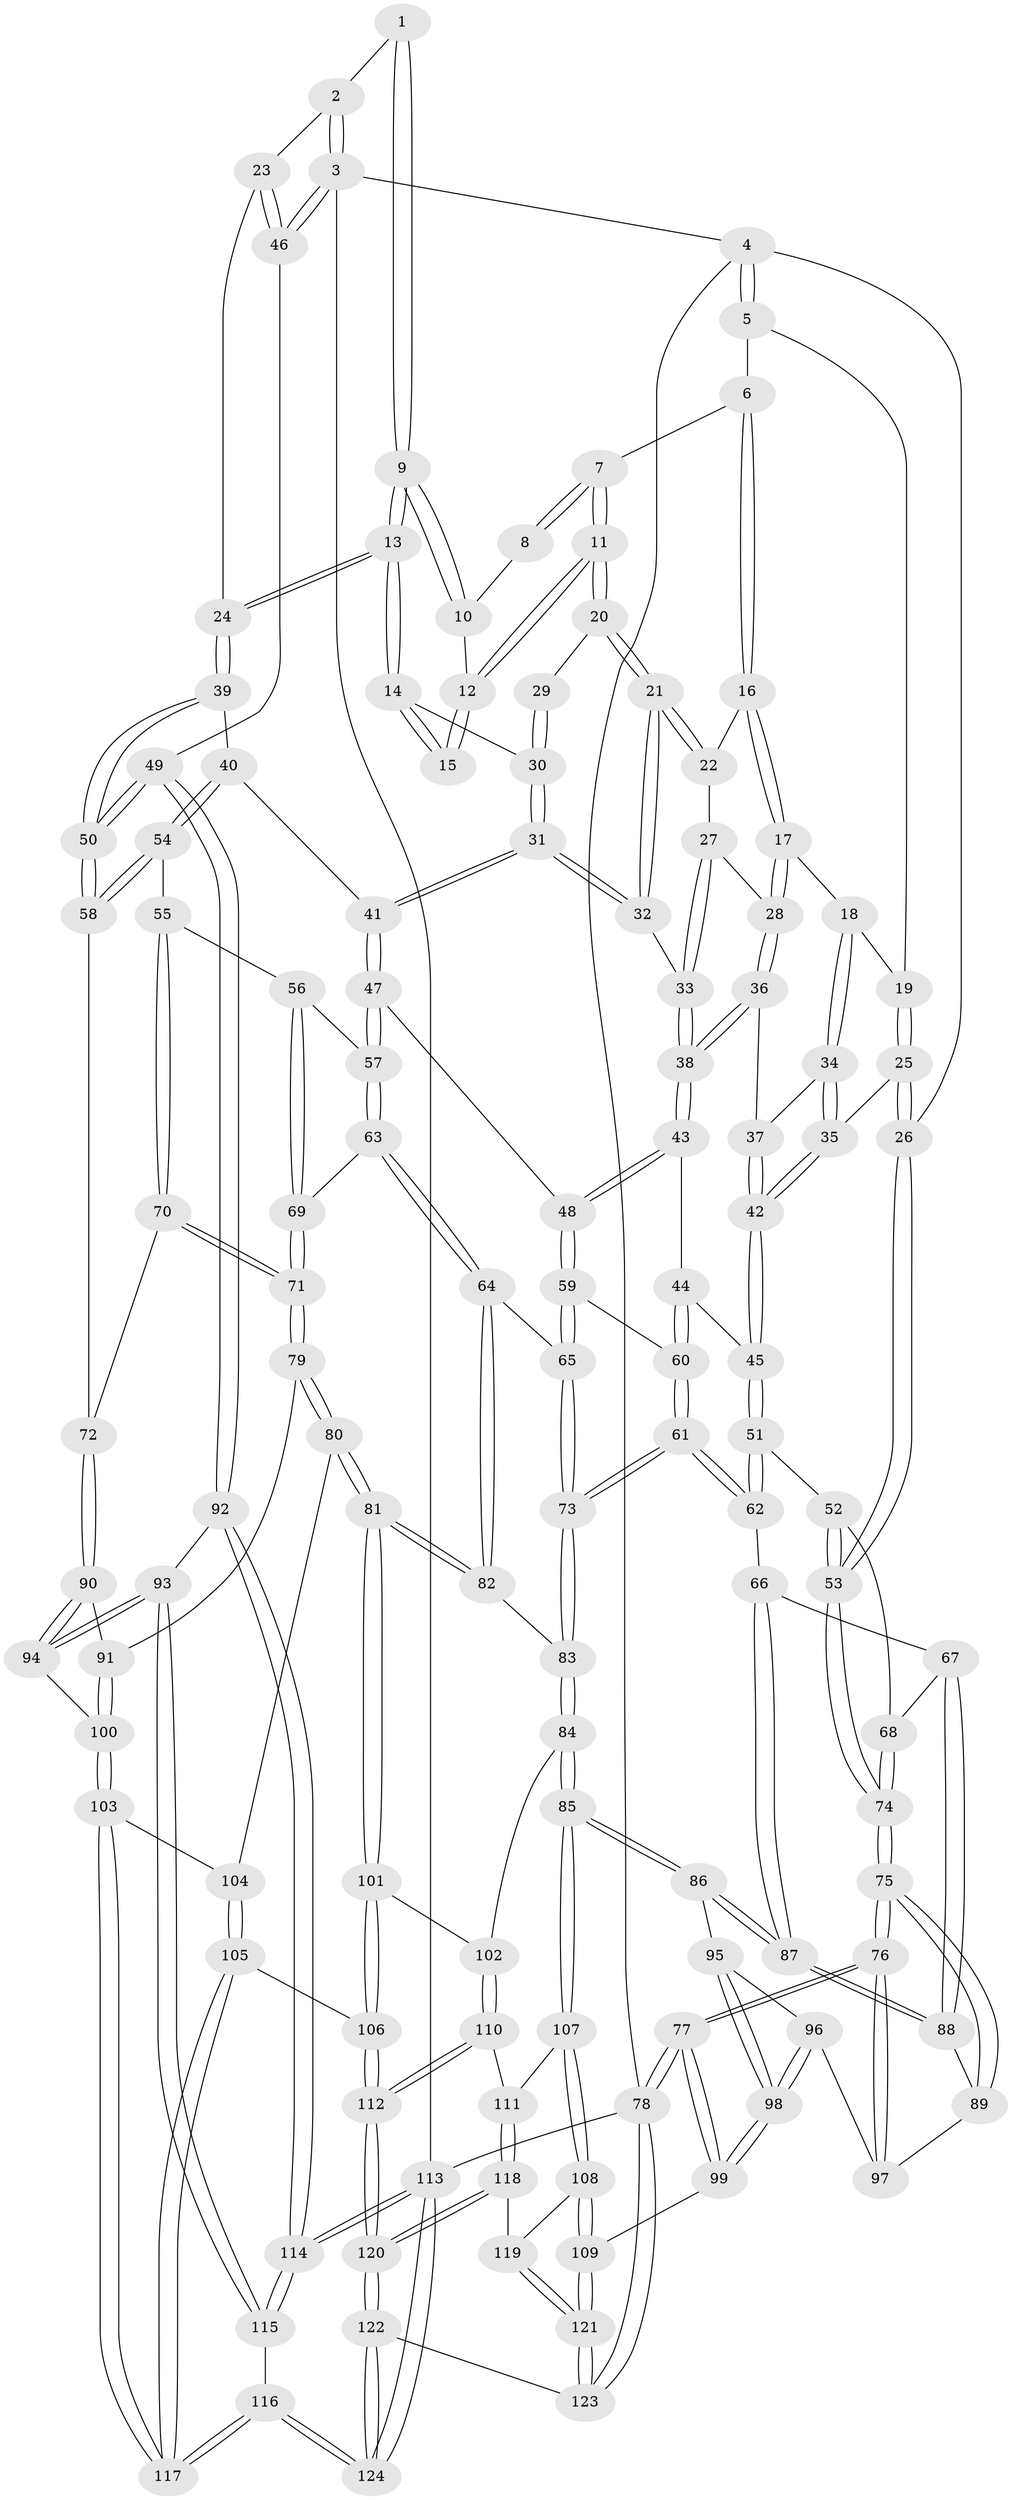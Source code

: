 // Generated by graph-tools (version 1.1) at 2025/11/02/27/25 16:11:59]
// undirected, 124 vertices, 307 edges
graph export_dot {
graph [start="1"]
  node [color=gray90,style=filled];
  1 [pos="+0.8611748279245651+0"];
  2 [pos="+1+0"];
  3 [pos="+1+0"];
  4 [pos="+0+0"];
  5 [pos="+0+0"];
  6 [pos="+0.17718137856447774+0"];
  7 [pos="+0.4546940952014113+0"];
  8 [pos="+0.7969784928974237+0"];
  9 [pos="+0.7932870505800185+0.13000035932745815"];
  10 [pos="+0.7059266931054131+0"];
  11 [pos="+0.4897997699389571+0.021112341662298702"];
  12 [pos="+0.6844012167804926+0.020991737059644213"];
  13 [pos="+0.7964189116087342+0.19032720834718297"];
  14 [pos="+0.7039105703224617+0.14343133392042945"];
  15 [pos="+0.6740753435811805+0.08879037988555914"];
  16 [pos="+0.19040313213959126+0"];
  17 [pos="+0.12763188702264144+0.11119618527355028"];
  18 [pos="+0.07945487711826317+0.13537396080384242"];
  19 [pos="+0.04868953969193033+0.07323599660982619"];
  20 [pos="+0.49005745822136443+0.03478089900846539"];
  21 [pos="+0.4649835358608257+0.101940261890741"];
  22 [pos="+0.2572202833586013+0.036956867038338274"];
  23 [pos="+0.8969977467631622+0.16602270110742018"];
  24 [pos="+0.803539726560563+0.19887590485504356"];
  25 [pos="+0+0.18529221484048886"];
  26 [pos="+0+0.16473038117995867"];
  27 [pos="+0.2720203994636312+0.12050685889696298"];
  28 [pos="+0.1775975614764553+0.1607043409525185"];
  29 [pos="+0.5451166292736218+0.05814437994589054"];
  30 [pos="+0.6368129043959554+0.1639192552542723"];
  31 [pos="+0.5042038287085548+0.2509147814301616"];
  32 [pos="+0.4529824288089877+0.1610854302290063"];
  33 [pos="+0.3268161535456863+0.1777908529233831"];
  34 [pos="+0.05551960265802439+0.15743430148306786"];
  35 [pos="+0+0.20639927723571347"];
  36 [pos="+0.17783269315588615+0.1837875408507322"];
  37 [pos="+0.15353335875941893+0.21523746871225202"];
  38 [pos="+0.2750692386652257+0.25571924256418355"];
  39 [pos="+0.7871027238055177+0.2649782852790408"];
  40 [pos="+0.6651752951255332+0.3303078792519001"];
  41 [pos="+0.5070776909932408+0.26719630311395665"];
  42 [pos="+0.11378188355976482+0.3194577784626491"];
  43 [pos="+0.2630790464283592+0.3195895652902191"];
  44 [pos="+0.2448662237860649+0.3375005176971481"];
  45 [pos="+0.12472870317727139+0.3402493436673507"];
  46 [pos="+1+0.26102340016137365"];
  47 [pos="+0.46152702920925204+0.3407565262199799"];
  48 [pos="+0.45985545950615203+0.3416606320183505"];
  49 [pos="+1+0.5552381382794213"];
  50 [pos="+0.9315424457745999+0.4872533010864913"];
  51 [pos="+0.10032609645724132+0.3858128237447167"];
  52 [pos="+0.09794697010986851+0.3870032503640623"];
  53 [pos="+0+0.4259721584284855"];
  54 [pos="+0.6640272410783629+0.3495466055588273"];
  55 [pos="+0.6110066685070743+0.46097800330490274"];
  56 [pos="+0.5629360605554664+0.4568378780830561"];
  57 [pos="+0.50843007868093+0.4143838360557728"];
  58 [pos="+0.7727467945819213+0.5191358669816246"];
  59 [pos="+0.42936483640400924+0.39171459354267874"];
  60 [pos="+0.2830615044536382+0.45249495683004176"];
  61 [pos="+0.2781312425601329+0.5465899476308936"];
  62 [pos="+0.16600203375615602+0.5287183308705761"];
  63 [pos="+0.4650093503180975+0.5418521367946415"];
  64 [pos="+0.4629921733232313+0.5427256128831254"];
  65 [pos="+0.40934722633601983+0.5174678626356299"];
  66 [pos="+0.1563172337076125+0.5355068143430255"];
  67 [pos="+0.06786243769354572+0.559804167366693"];
  68 [pos="+0.011711503525661532+0.5343389661763159"];
  69 [pos="+0.5105998268992527+0.5367389892028578"];
  70 [pos="+0.6418220092397379+0.5191921817523801"];
  71 [pos="+0.5947442894469936+0.5817126124955098"];
  72 [pos="+0.7526480941248037+0.5315416876394842"];
  73 [pos="+0.28108809198343127+0.5500963520355402"];
  74 [pos="+0+0.5629322444040815"];
  75 [pos="+0+0.6381265721793529"];
  76 [pos="+0+0.835807918485957"];
  77 [pos="+0+0.8479252033916106"];
  78 [pos="+0+1"];
  79 [pos="+0.5935006484799217+0.6605159857090198"];
  80 [pos="+0.5795981893195649+0.6693550908088979"];
  81 [pos="+0.47638803171446803+0.6893924511332471"];
  82 [pos="+0.4661527000170255+0.6647373461115484"];
  83 [pos="+0.2827000893378079+0.5647972581785612"];
  84 [pos="+0.2639553316736645+0.6873540992687063"];
  85 [pos="+0.19424207012035827+0.7287543752113652"];
  86 [pos="+0.16169161582181543+0.7136790397497016"];
  87 [pos="+0.12979633598235943+0.6620285973740737"];
  88 [pos="+0.06978853711750257+0.6313386810554286"];
  89 [pos="+0.05892430240277702+0.6393025344374835"];
  90 [pos="+0.7151550207782695+0.6651732157303063"];
  91 [pos="+0.6215571965277498+0.6678794882087278"];
  92 [pos="+1+0.5612997104731454"];
  93 [pos="+0.8342757575250528+0.7805858678795308"];
  94 [pos="+0.8129960570828343+0.7738387394222535"];
  95 [pos="+0.138818167519729+0.7180389963776223"];
  96 [pos="+0.06041757630792636+0.6938475179040838"];
  97 [pos="+0.04970318157165389+0.6807220528309478"];
  98 [pos="+0.025561349376463115+0.7738222051030036"];
  99 [pos="+0+0.8509559287479054"];
  100 [pos="+0.6718252291496025+0.815655976638682"];
  101 [pos="+0.4620882205966135+0.7127450030308677"];
  102 [pos="+0.31853508942005265+0.7232414075598708"];
  103 [pos="+0.6315151876777189+0.8439189638408697"];
  104 [pos="+0.5848702362744507+0.7141303006683701"];
  105 [pos="+0.533037462882136+0.8692019441006071"];
  106 [pos="+0.4817097856498787+0.8648802882277341"];
  107 [pos="+0.18537802853272353+0.793473155518557"];
  108 [pos="+0.11165960914094943+0.8653008593456518"];
  109 [pos="+0.0016983939848553425+0.8717042270447201"];
  110 [pos="+0.3253387418711738+0.7631345275970745"];
  111 [pos="+0.2663584125373814+0.8719300443755619"];
  112 [pos="+0.4193323077285808+0.9139933852085206"];
  113 [pos="+1+1"];
  114 [pos="+1+1"];
  115 [pos="+0.8417922394185718+0.8415185841025156"];
  116 [pos="+0.729976305769558+1"];
  117 [pos="+0.5996835126397073+0.8829195356508027"];
  118 [pos="+0.2729624988356268+0.8856678521843281"];
  119 [pos="+0.15761755266194152+0.9266372866265346"];
  120 [pos="+0.37302883395528524+0.9806899876885304"];
  121 [pos="+0.19910629129202437+1"];
  122 [pos="+0.3444464890554807+1"];
  123 [pos="+0.22380709259811288+1"];
  124 [pos="+0.7393890888944137+1"];
  1 -- 2;
  1 -- 9;
  1 -- 9;
  2 -- 3;
  2 -- 3;
  2 -- 23;
  3 -- 4;
  3 -- 46;
  3 -- 46;
  3 -- 113;
  4 -- 5;
  4 -- 5;
  4 -- 26;
  4 -- 78;
  5 -- 6;
  5 -- 19;
  6 -- 7;
  6 -- 16;
  6 -- 16;
  7 -- 8;
  7 -- 8;
  7 -- 11;
  7 -- 11;
  8 -- 10;
  9 -- 10;
  9 -- 10;
  9 -- 13;
  9 -- 13;
  10 -- 12;
  11 -- 12;
  11 -- 12;
  11 -- 20;
  11 -- 20;
  12 -- 15;
  12 -- 15;
  13 -- 14;
  13 -- 14;
  13 -- 24;
  13 -- 24;
  14 -- 15;
  14 -- 15;
  14 -- 30;
  16 -- 17;
  16 -- 17;
  16 -- 22;
  17 -- 18;
  17 -- 28;
  17 -- 28;
  18 -- 19;
  18 -- 34;
  18 -- 34;
  19 -- 25;
  19 -- 25;
  20 -- 21;
  20 -- 21;
  20 -- 29;
  21 -- 22;
  21 -- 22;
  21 -- 32;
  21 -- 32;
  22 -- 27;
  23 -- 24;
  23 -- 46;
  23 -- 46;
  24 -- 39;
  24 -- 39;
  25 -- 26;
  25 -- 26;
  25 -- 35;
  26 -- 53;
  26 -- 53;
  27 -- 28;
  27 -- 33;
  27 -- 33;
  28 -- 36;
  28 -- 36;
  29 -- 30;
  29 -- 30;
  30 -- 31;
  30 -- 31;
  31 -- 32;
  31 -- 32;
  31 -- 41;
  31 -- 41;
  32 -- 33;
  33 -- 38;
  33 -- 38;
  34 -- 35;
  34 -- 35;
  34 -- 37;
  35 -- 42;
  35 -- 42;
  36 -- 37;
  36 -- 38;
  36 -- 38;
  37 -- 42;
  37 -- 42;
  38 -- 43;
  38 -- 43;
  39 -- 40;
  39 -- 50;
  39 -- 50;
  40 -- 41;
  40 -- 54;
  40 -- 54;
  41 -- 47;
  41 -- 47;
  42 -- 45;
  42 -- 45;
  43 -- 44;
  43 -- 48;
  43 -- 48;
  44 -- 45;
  44 -- 60;
  44 -- 60;
  45 -- 51;
  45 -- 51;
  46 -- 49;
  47 -- 48;
  47 -- 57;
  47 -- 57;
  48 -- 59;
  48 -- 59;
  49 -- 50;
  49 -- 50;
  49 -- 92;
  49 -- 92;
  50 -- 58;
  50 -- 58;
  51 -- 52;
  51 -- 62;
  51 -- 62;
  52 -- 53;
  52 -- 53;
  52 -- 68;
  53 -- 74;
  53 -- 74;
  54 -- 55;
  54 -- 58;
  54 -- 58;
  55 -- 56;
  55 -- 70;
  55 -- 70;
  56 -- 57;
  56 -- 69;
  56 -- 69;
  57 -- 63;
  57 -- 63;
  58 -- 72;
  59 -- 60;
  59 -- 65;
  59 -- 65;
  60 -- 61;
  60 -- 61;
  61 -- 62;
  61 -- 62;
  61 -- 73;
  61 -- 73;
  62 -- 66;
  63 -- 64;
  63 -- 64;
  63 -- 69;
  64 -- 65;
  64 -- 82;
  64 -- 82;
  65 -- 73;
  65 -- 73;
  66 -- 67;
  66 -- 87;
  66 -- 87;
  67 -- 68;
  67 -- 88;
  67 -- 88;
  68 -- 74;
  68 -- 74;
  69 -- 71;
  69 -- 71;
  70 -- 71;
  70 -- 71;
  70 -- 72;
  71 -- 79;
  71 -- 79;
  72 -- 90;
  72 -- 90;
  73 -- 83;
  73 -- 83;
  74 -- 75;
  74 -- 75;
  75 -- 76;
  75 -- 76;
  75 -- 89;
  75 -- 89;
  76 -- 77;
  76 -- 77;
  76 -- 97;
  76 -- 97;
  77 -- 78;
  77 -- 78;
  77 -- 99;
  77 -- 99;
  78 -- 123;
  78 -- 123;
  78 -- 113;
  79 -- 80;
  79 -- 80;
  79 -- 91;
  80 -- 81;
  80 -- 81;
  80 -- 104;
  81 -- 82;
  81 -- 82;
  81 -- 101;
  81 -- 101;
  82 -- 83;
  83 -- 84;
  83 -- 84;
  84 -- 85;
  84 -- 85;
  84 -- 102;
  85 -- 86;
  85 -- 86;
  85 -- 107;
  85 -- 107;
  86 -- 87;
  86 -- 87;
  86 -- 95;
  87 -- 88;
  87 -- 88;
  88 -- 89;
  89 -- 97;
  90 -- 91;
  90 -- 94;
  90 -- 94;
  91 -- 100;
  91 -- 100;
  92 -- 93;
  92 -- 114;
  92 -- 114;
  93 -- 94;
  93 -- 94;
  93 -- 115;
  93 -- 115;
  94 -- 100;
  95 -- 96;
  95 -- 98;
  95 -- 98;
  96 -- 97;
  96 -- 98;
  96 -- 98;
  98 -- 99;
  98 -- 99;
  99 -- 109;
  100 -- 103;
  100 -- 103;
  101 -- 102;
  101 -- 106;
  101 -- 106;
  102 -- 110;
  102 -- 110;
  103 -- 104;
  103 -- 117;
  103 -- 117;
  104 -- 105;
  104 -- 105;
  105 -- 106;
  105 -- 117;
  105 -- 117;
  106 -- 112;
  106 -- 112;
  107 -- 108;
  107 -- 108;
  107 -- 111;
  108 -- 109;
  108 -- 109;
  108 -- 119;
  109 -- 121;
  109 -- 121;
  110 -- 111;
  110 -- 112;
  110 -- 112;
  111 -- 118;
  111 -- 118;
  112 -- 120;
  112 -- 120;
  113 -- 114;
  113 -- 114;
  113 -- 124;
  113 -- 124;
  114 -- 115;
  114 -- 115;
  115 -- 116;
  116 -- 117;
  116 -- 117;
  116 -- 124;
  116 -- 124;
  118 -- 119;
  118 -- 120;
  118 -- 120;
  119 -- 121;
  119 -- 121;
  120 -- 122;
  120 -- 122;
  121 -- 123;
  121 -- 123;
  122 -- 123;
  122 -- 124;
  122 -- 124;
}
